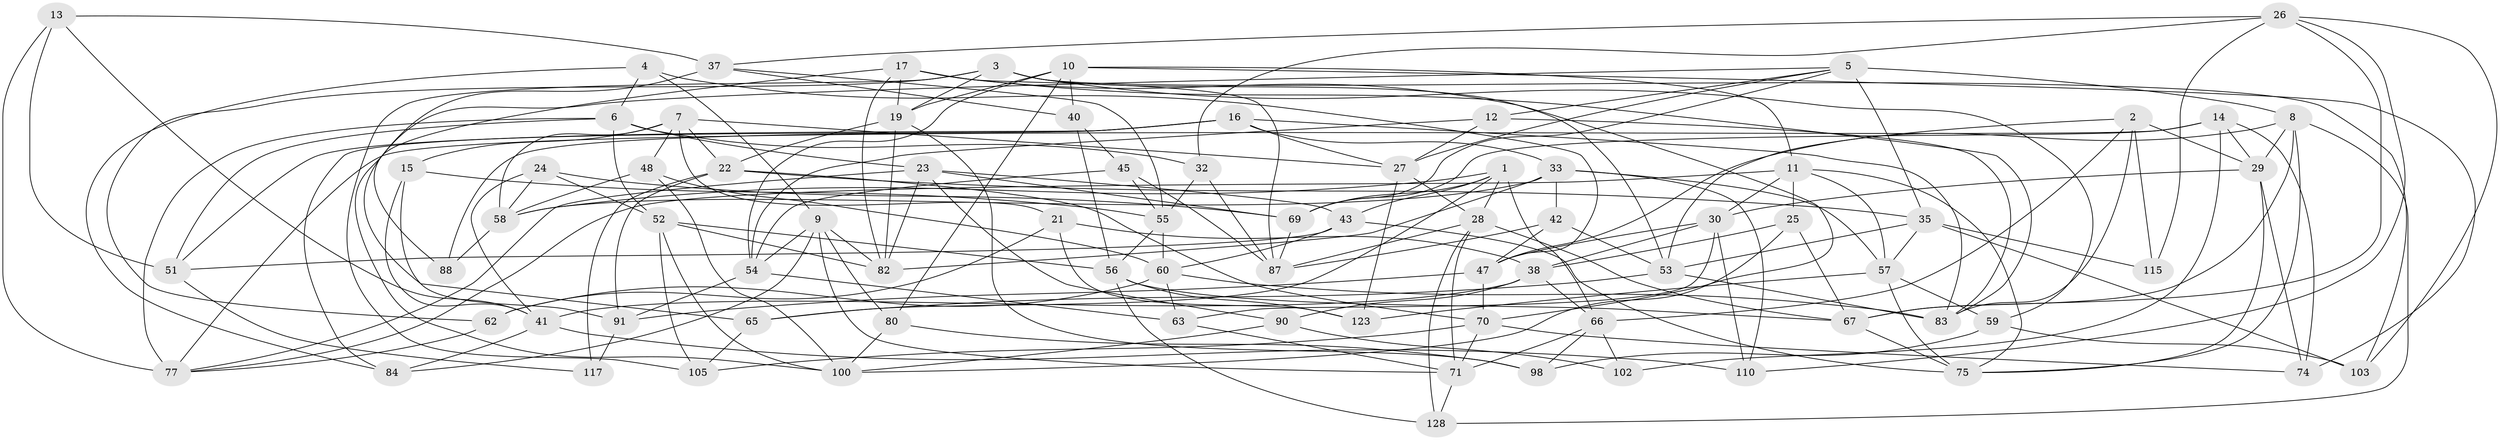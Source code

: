 // Generated by graph-tools (version 1.1) at 2025/52/02/27/25 19:52:28]
// undirected, 79 vertices, 202 edges
graph export_dot {
graph [start="1"]
  node [color=gray90,style=filled];
  1 [super="+44"];
  2 [super="+61"];
  3 [super="+109"];
  4;
  5 [super="+86"];
  6 [super="+20"];
  7 [super="+97"];
  8 [super="+116"];
  9 [super="+108"];
  10 [super="+125"];
  11 [super="+18"];
  12;
  13;
  14 [super="+72"];
  15;
  16 [super="+92"];
  17 [super="+34"];
  19 [super="+119"];
  21;
  22 [super="+49"];
  23 [super="+113"];
  24;
  25;
  26 [super="+39"];
  27 [super="+118"];
  28 [super="+50"];
  29 [super="+95"];
  30 [super="+31"];
  32;
  33 [super="+36"];
  35 [super="+46"];
  37 [super="+85"];
  38 [super="+64"];
  40;
  41 [super="+96"];
  42;
  43 [super="+99"];
  45;
  47 [super="+126"];
  48;
  51 [super="+127"];
  52 [super="+79"];
  53 [super="+120"];
  54 [super="+121"];
  55 [super="+76"];
  56 [super="+124"];
  57 [super="+68"];
  58 [super="+73"];
  59;
  60 [super="+89"];
  62;
  63;
  65;
  66 [super="+112"];
  67 [super="+81"];
  69 [super="+101"];
  70 [super="+106"];
  71 [super="+78"];
  74;
  75 [super="+93"];
  77 [super="+104"];
  80;
  82 [super="+122"];
  83 [super="+111"];
  84;
  87 [super="+114"];
  88;
  90;
  91 [super="+94"];
  98;
  100 [super="+107"];
  102;
  103;
  105;
  110;
  115;
  117;
  123;
  128;
  1 -- 65;
  1 -- 28;
  1 -- 69;
  1 -- 66;
  1 -- 43;
  1 -- 58;
  2 -- 29;
  2 -- 115 [weight=2];
  2 -- 66;
  2 -- 83;
  2 -- 53;
  3 -- 103;
  3 -- 59;
  3 -- 105;
  3 -- 53;
  3 -- 62;
  3 -- 19;
  4 -- 6;
  4 -- 84;
  4 -- 47;
  4 -- 9;
  5 -- 12;
  5 -- 35;
  5 -- 65;
  5 -- 27;
  5 -- 69;
  5 -- 8;
  6 -- 23;
  6 -- 77;
  6 -- 32;
  6 -- 51;
  6 -- 52;
  7 -- 48;
  7 -- 58;
  7 -- 21;
  7 -- 15;
  7 -- 27;
  7 -- 22;
  8 -- 128;
  8 -- 47;
  8 -- 67;
  8 -- 29;
  8 -- 75;
  9 -- 71;
  9 -- 54;
  9 -- 82;
  9 -- 80;
  9 -- 84;
  10 -- 80;
  10 -- 40;
  10 -- 19;
  10 -- 74;
  10 -- 54;
  10 -- 11;
  11 -- 57;
  11 -- 75;
  11 -- 77;
  11 -- 25;
  11 -- 30;
  12 -- 83;
  12 -- 54;
  12 -- 27;
  13 -- 41;
  13 -- 37;
  13 -- 51;
  13 -- 77;
  14 -- 74;
  14 -- 29;
  14 -- 102 [weight=2];
  14 -- 77;
  14 -- 69;
  15 -- 55;
  15 -- 91;
  15 -- 41;
  16 -- 84;
  16 -- 88;
  16 -- 27;
  16 -- 83;
  16 -- 33;
  16 -- 51;
  17 -- 100;
  17 -- 87;
  17 -- 83;
  17 -- 82;
  17 -- 70;
  17 -- 19;
  19 -- 98;
  19 -- 22;
  19 -- 82;
  21 -- 62;
  21 -- 38;
  21 -- 123;
  22 -- 70;
  22 -- 35;
  22 -- 91;
  22 -- 117;
  23 -- 82;
  23 -- 43;
  23 -- 90;
  23 -- 69;
  23 -- 77;
  24 -- 69;
  24 -- 52;
  24 -- 41;
  24 -- 58;
  25 -- 100;
  25 -- 38;
  25 -- 67;
  26 -- 37;
  26 -- 110;
  26 -- 32;
  26 -- 115;
  26 -- 103;
  26 -- 67;
  27 -- 123;
  27 -- 28;
  28 -- 128;
  28 -- 87;
  28 -- 67;
  28 -- 71;
  29 -- 75;
  29 -- 74;
  29 -- 30;
  30 -- 63;
  30 -- 110;
  30 -- 47;
  30 -- 38;
  32 -- 87;
  32 -- 55;
  33 -- 110;
  33 -- 82;
  33 -- 57;
  33 -- 42;
  33 -- 58;
  35 -- 103;
  35 -- 53;
  35 -- 115;
  35 -- 57;
  37 -- 88 [weight=2];
  37 -- 40;
  37 -- 55;
  38 -- 90;
  38 -- 66;
  38 -- 41;
  40 -- 56;
  40 -- 45;
  41 -- 110;
  41 -- 84;
  42 -- 53;
  42 -- 87;
  42 -- 47;
  43 -- 51 [weight=2];
  43 -- 75;
  43 -- 60;
  45 -- 55;
  45 -- 87;
  45 -- 54;
  47 -- 91;
  47 -- 70;
  48 -- 60;
  48 -- 100;
  48 -- 58;
  51 -- 117;
  52 -- 105;
  52 -- 100;
  52 -- 56;
  52 -- 82;
  53 -- 65;
  53 -- 83;
  54 -- 91;
  54 -- 63;
  55 -- 60;
  55 -- 56;
  56 -- 123;
  56 -- 67;
  56 -- 128;
  57 -- 59;
  57 -- 123;
  57 -- 75;
  58 -- 88;
  59 -- 103;
  59 -- 98;
  60 -- 63;
  60 -- 83;
  60 -- 62;
  62 -- 77;
  63 -- 71;
  65 -- 105;
  66 -- 102;
  66 -- 71;
  66 -- 98;
  67 -- 75;
  69 -- 87;
  70 -- 105;
  70 -- 71;
  70 -- 74;
  71 -- 128;
  80 -- 98;
  80 -- 100;
  90 -- 102;
  90 -- 100;
  91 -- 117 [weight=2];
}
